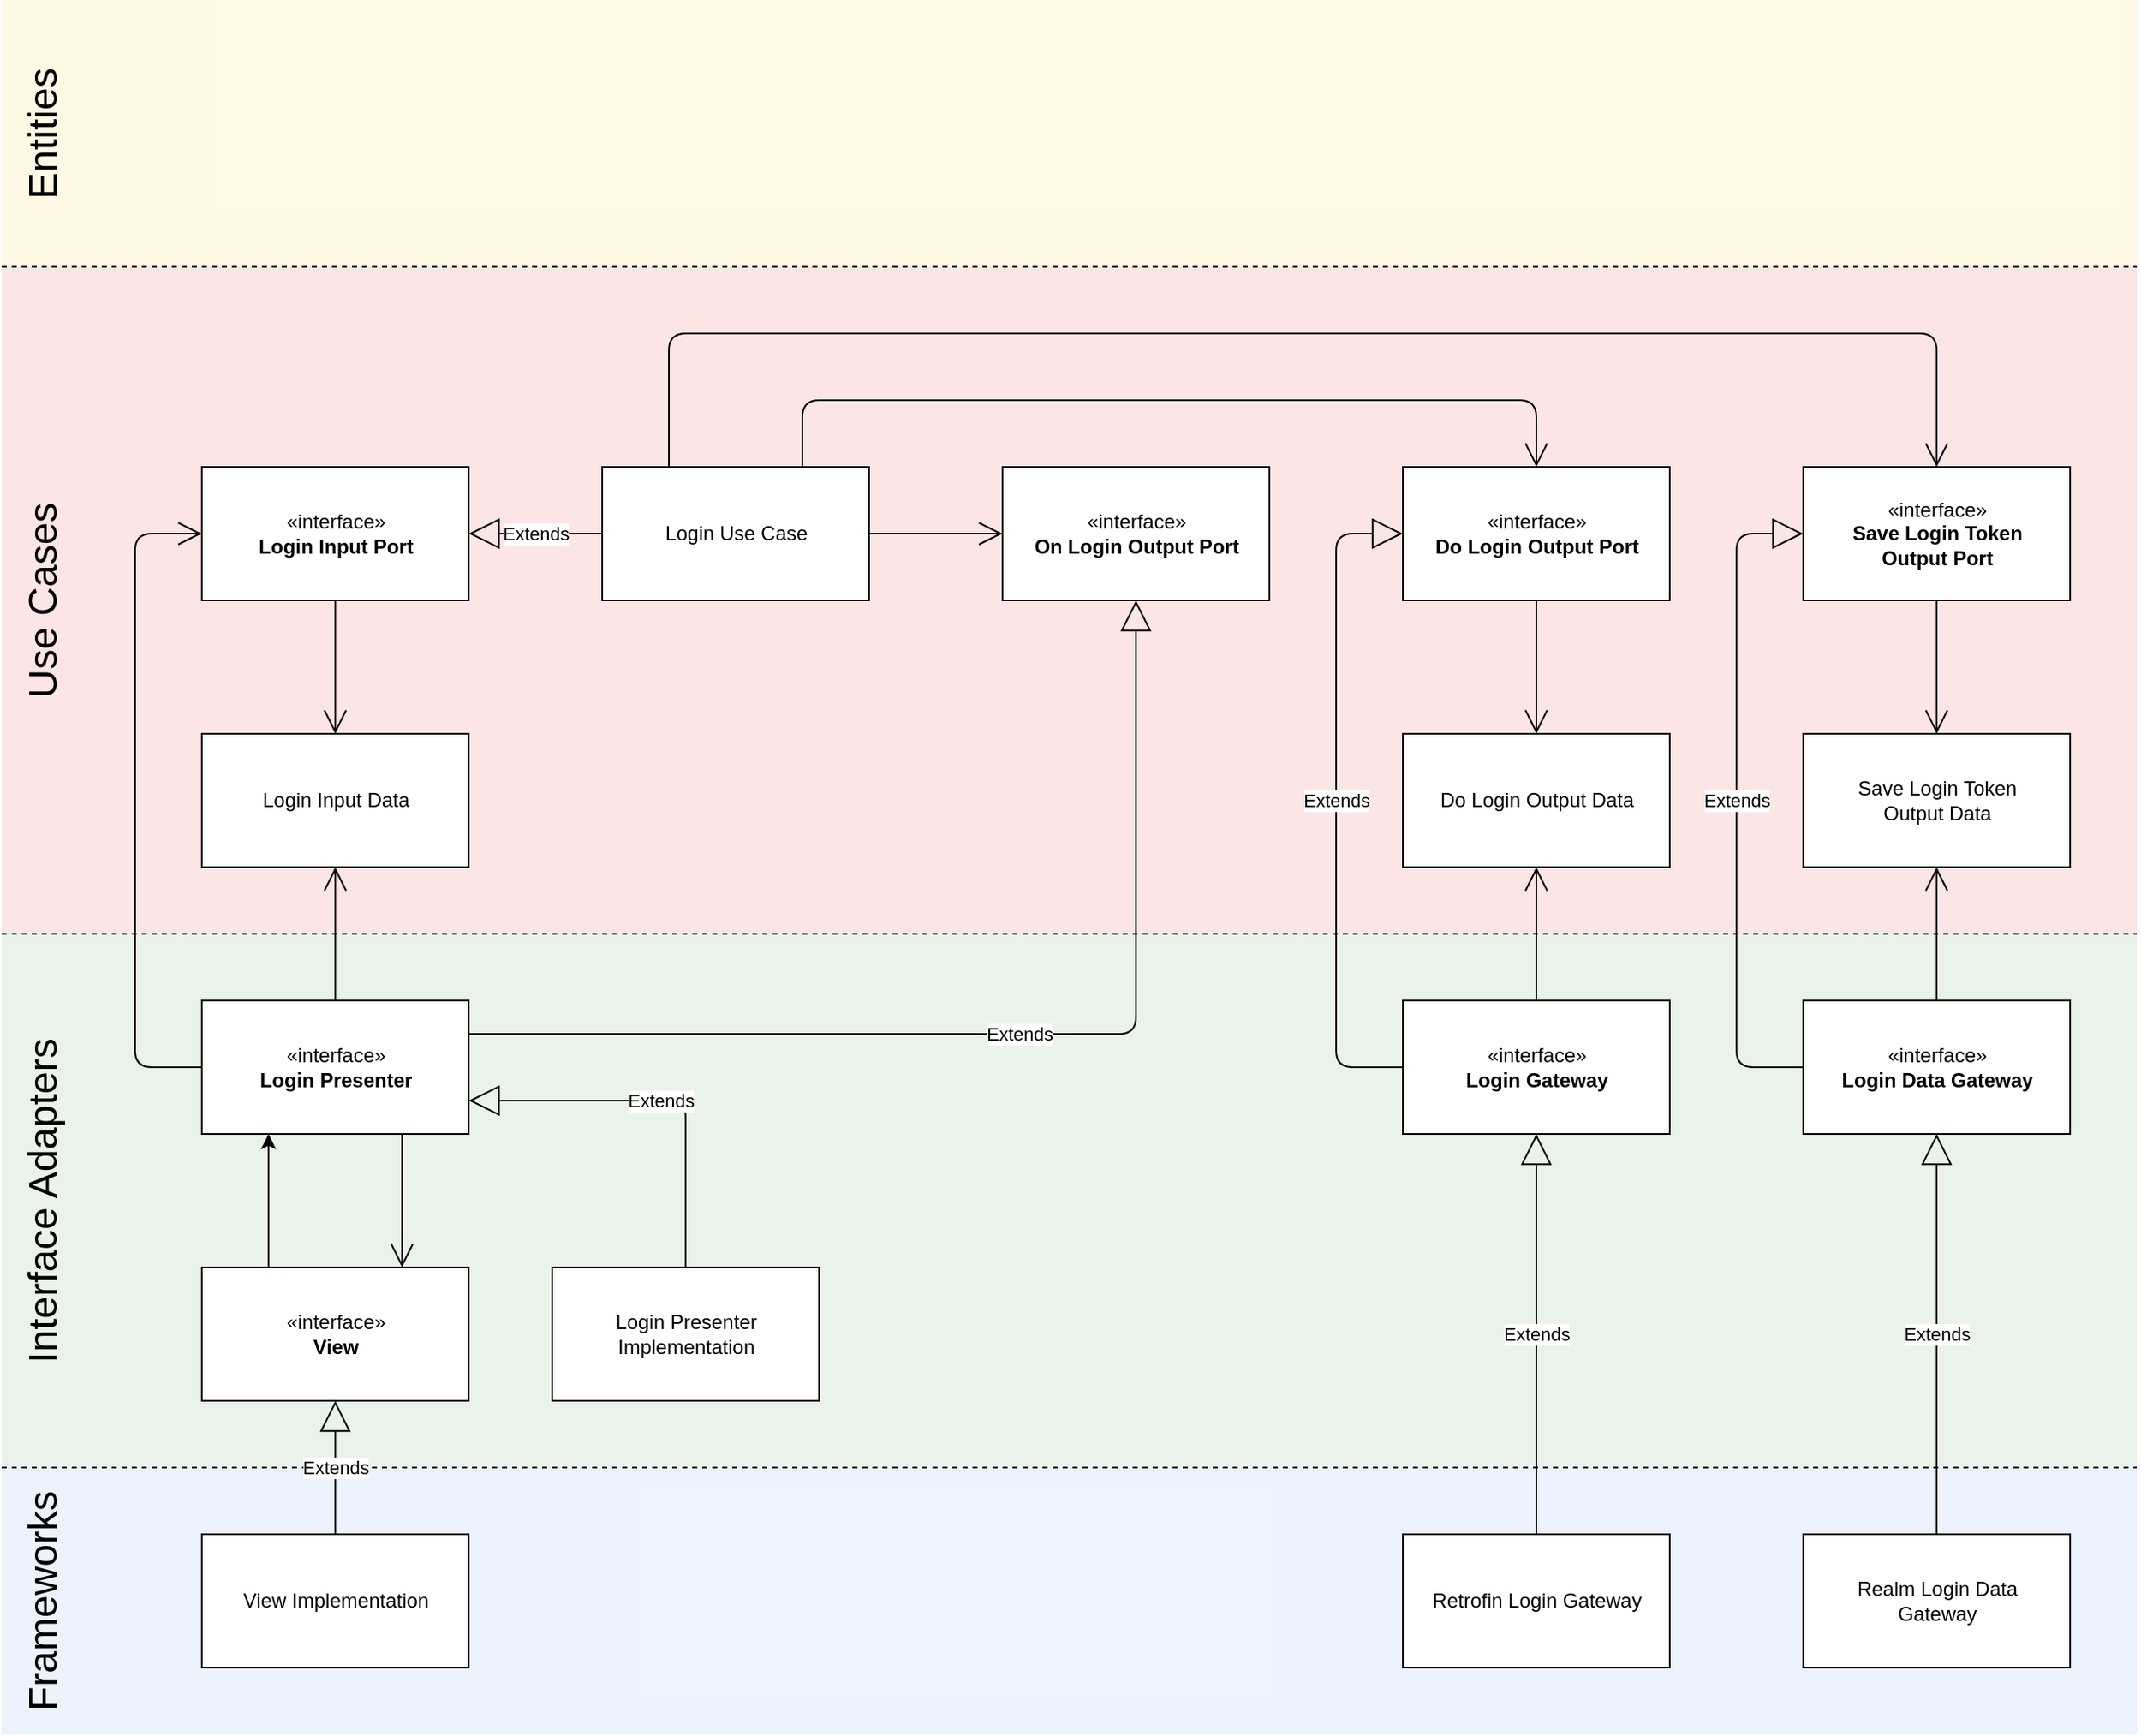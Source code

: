 <mxfile version="14.2.3" type="device"><diagram id="C5RBs43oDa-KdzZeNtuy" name="Page-1"><mxGraphModel dx="1892" dy="1178" grid="1" gridSize="10" guides="1" tooltips="1" connect="1" arrows="1" fold="1" page="1" pageScale="1" pageWidth="1920" pageHeight="1200" math="0" shadow="0"><root><mxCell id="WIyWlLk6GJQsqaUBKTNV-0"/><mxCell id="WIyWlLk6GJQsqaUBKTNV-1" parent="WIyWlLk6GJQsqaUBKTNV-0"/><mxCell id="klhKIIg2TK-vuq3G0jQl-57" value="" style="rounded=0;whiteSpace=wrap;html=1;opacity=50;fillColor=#dae8fc;strokeColor=none;" parent="WIyWlLk6GJQsqaUBKTNV-1" vertex="1"><mxGeometry y="880" width="1280" height="160" as="geometry"/></mxCell><mxCell id="klhKIIg2TK-vuq3G0jQl-56" value="" style="rounded=0;whiteSpace=wrap;html=1;opacity=50;fillColor=#d5e8d4;strokeColor=none;" parent="WIyWlLk6GJQsqaUBKTNV-1" vertex="1"><mxGeometry y="560" width="1280" height="320" as="geometry"/></mxCell><mxCell id="klhKIIg2TK-vuq3G0jQl-55" value="" style="rounded=0;whiteSpace=wrap;html=1;opacity=50;fillColor=#f8cecc;strokeColor=none;" parent="WIyWlLk6GJQsqaUBKTNV-1" vertex="1"><mxGeometry y="160" width="1280" height="400" as="geometry"/></mxCell><mxCell id="klhKIIg2TK-vuq3G0jQl-54" value="" style="rounded=0;whiteSpace=wrap;html=1;fillColor=#fff2cc;strokeColor=none;opacity=50;" parent="WIyWlLk6GJQsqaUBKTNV-1" vertex="1"><mxGeometry width="1280" height="160" as="geometry"/></mxCell><mxCell id="klhKIIg2TK-vuq3G0jQl-42" value="" style="endArrow=none;dashed=1;html=1;" parent="WIyWlLk6GJQsqaUBKTNV-1" edge="1"><mxGeometry width="50" height="50" relative="1" as="geometry"><mxPoint y="880" as="sourcePoint"/><mxPoint x="1280" y="880" as="targetPoint"/></mxGeometry></mxCell><mxCell id="klhKIIg2TK-vuq3G0jQl-19" value="" style="endArrow=none;dashed=1;html=1;" parent="WIyWlLk6GJQsqaUBKTNV-1" edge="1"><mxGeometry width="50" height="50" relative="1" as="geometry"><mxPoint y="560" as="sourcePoint"/><mxPoint x="1280" y="560" as="targetPoint"/></mxGeometry></mxCell><mxCell id="klhKIIg2TK-vuq3G0jQl-0" value="&lt;font style=&quot;font-size: 24px&quot;&gt;Entities&lt;/font&gt;" style="text;html=1;strokeColor=none;fillColor=none;align=center;verticalAlign=middle;whiteSpace=wrap;rounded=0;autosize=1;rotation=-90;" parent="WIyWlLk6GJQsqaUBKTNV-1" vertex="1"><mxGeometry x="-20" y="70" width="90" height="20" as="geometry"/></mxCell><mxCell id="klhKIIg2TK-vuq3G0jQl-1" value="" style="endArrow=none;dashed=1;html=1;" parent="WIyWlLk6GJQsqaUBKTNV-1" edge="1"><mxGeometry width="50" height="50" relative="1" as="geometry"><mxPoint y="160" as="sourcePoint"/><mxPoint x="1280" y="160" as="targetPoint"/></mxGeometry></mxCell><mxCell id="klhKIIg2TK-vuq3G0jQl-2" value="Login Use Case" style="html=1;" parent="WIyWlLk6GJQsqaUBKTNV-1" vertex="1"><mxGeometry x="360" y="280" width="160" height="80" as="geometry"/></mxCell><mxCell id="klhKIIg2TK-vuq3G0jQl-3" value="«interface»&lt;br&gt;&lt;b&gt;Login Input Port&lt;/b&gt;" style="html=1;" parent="WIyWlLk6GJQsqaUBKTNV-1" vertex="1"><mxGeometry x="120" y="280" width="160" height="80" as="geometry"/></mxCell><mxCell id="klhKIIg2TK-vuq3G0jQl-4" value="Extends" style="endArrow=block;endSize=16;endFill=0;html=1;exitX=0;exitY=0.5;exitDx=0;exitDy=0;entryX=1;entryY=0.5;entryDx=0;entryDy=0;" parent="WIyWlLk6GJQsqaUBKTNV-1" source="klhKIIg2TK-vuq3G0jQl-2" target="klhKIIg2TK-vuq3G0jQl-3" edge="1"><mxGeometry width="160" relative="1" as="geometry"><mxPoint x="240" y="460" as="sourcePoint"/><mxPoint x="400" y="460" as="targetPoint"/></mxGeometry></mxCell><mxCell id="klhKIIg2TK-vuq3G0jQl-5" value="Login Input Data" style="html=1;" parent="WIyWlLk6GJQsqaUBKTNV-1" vertex="1"><mxGeometry x="120" y="440" width="160" height="80" as="geometry"/></mxCell><mxCell id="klhKIIg2TK-vuq3G0jQl-7" value="" style="endArrow=open;endFill=1;endSize=12;html=1;exitX=0.5;exitY=1;exitDx=0;exitDy=0;entryX=0.5;entryY=0;entryDx=0;entryDy=0;" parent="WIyWlLk6GJQsqaUBKTNV-1" source="klhKIIg2TK-vuq3G0jQl-3" target="klhKIIg2TK-vuq3G0jQl-5" edge="1"><mxGeometry width="160" relative="1" as="geometry"><mxPoint x="360" y="460" as="sourcePoint"/><mxPoint x="520" y="460" as="targetPoint"/></mxGeometry></mxCell><mxCell id="klhKIIg2TK-vuq3G0jQl-8" value="«interface»&lt;br&gt;&lt;b&gt;Do Login Output Port&lt;/b&gt;" style="html=1;" parent="WIyWlLk6GJQsqaUBKTNV-1" vertex="1"><mxGeometry x="840" y="280" width="160" height="80" as="geometry"/></mxCell><mxCell id="klhKIIg2TK-vuq3G0jQl-9" value="Do Login Output Data" style="html=1;" parent="WIyWlLk6GJQsqaUBKTNV-1" vertex="1"><mxGeometry x="840" y="440" width="160" height="80" as="geometry"/></mxCell><mxCell id="klhKIIg2TK-vuq3G0jQl-10" value="" style="endArrow=open;endFill=1;endSize=12;html=1;exitX=0.5;exitY=1;exitDx=0;exitDy=0;entryX=0.5;entryY=0;entryDx=0;entryDy=0;" parent="WIyWlLk6GJQsqaUBKTNV-1" source="klhKIIg2TK-vuq3G0jQl-8" target="klhKIIg2TK-vuq3G0jQl-9" edge="1"><mxGeometry width="160" relative="1" as="geometry"><mxPoint x="600" y="510" as="sourcePoint"/><mxPoint x="760" y="510" as="targetPoint"/></mxGeometry></mxCell><mxCell id="klhKIIg2TK-vuq3G0jQl-13" value="Save Login Token&lt;br&gt;Output Data" style="html=1;" parent="WIyWlLk6GJQsqaUBKTNV-1" vertex="1"><mxGeometry x="1080" y="440" width="160" height="80" as="geometry"/></mxCell><mxCell id="klhKIIg2TK-vuq3G0jQl-16" value="«interface»&lt;br&gt;&lt;b&gt;Save Login Token&lt;br&gt;Output Port&lt;br&gt;&lt;/b&gt;" style="html=1;" parent="WIyWlLk6GJQsqaUBKTNV-1" vertex="1"><mxGeometry x="1080" y="280" width="160" height="80" as="geometry"/></mxCell><mxCell id="klhKIIg2TK-vuq3G0jQl-17" value="" style="endArrow=open;endFill=1;endSize=12;html=1;exitX=0.5;exitY=1;exitDx=0;exitDy=0;entryX=0.5;entryY=0;entryDx=0;entryDy=0;" parent="WIyWlLk6GJQsqaUBKTNV-1" source="klhKIIg2TK-vuq3G0jQl-16" target="klhKIIg2TK-vuq3G0jQl-13" edge="1"><mxGeometry width="160" relative="1" as="geometry"><mxPoint x="1300" y="370" as="sourcePoint"/><mxPoint x="1460" y="370" as="targetPoint"/></mxGeometry></mxCell><mxCell id="klhKIIg2TK-vuq3G0jQl-20" value="«interface»&lt;br&gt;&lt;b&gt;Login Presenter&lt;/b&gt;" style="html=1;" parent="WIyWlLk6GJQsqaUBKTNV-1" vertex="1"><mxGeometry x="120" y="600" width="160" height="80" as="geometry"/></mxCell><mxCell id="klhKIIg2TK-vuq3G0jQl-21" value="«interface»&lt;br&gt;&lt;b&gt;On Login Output Port&lt;/b&gt;" style="html=1;" parent="WIyWlLk6GJQsqaUBKTNV-1" vertex="1"><mxGeometry x="600" y="280" width="160" height="80" as="geometry"/></mxCell><mxCell id="klhKIIg2TK-vuq3G0jQl-22" value="" style="endArrow=open;endFill=1;endSize=12;html=1;exitX=1;exitY=0.5;exitDx=0;exitDy=0;entryX=0;entryY=0.5;entryDx=0;entryDy=0;" parent="WIyWlLk6GJQsqaUBKTNV-1" source="klhKIIg2TK-vuq3G0jQl-2" target="klhKIIg2TK-vuq3G0jQl-21" edge="1"><mxGeometry width="160" relative="1" as="geometry"><mxPoint x="520" y="440" as="sourcePoint"/><mxPoint x="680" y="440" as="targetPoint"/></mxGeometry></mxCell><mxCell id="klhKIIg2TK-vuq3G0jQl-25" value="" style="endArrow=open;endFill=1;endSize=12;html=1;exitX=0.75;exitY=0;exitDx=0;exitDy=0;entryX=0.5;entryY=0;entryDx=0;entryDy=0;" parent="WIyWlLk6GJQsqaUBKTNV-1" source="klhKIIg2TK-vuq3G0jQl-2" target="klhKIIg2TK-vuq3G0jQl-8" edge="1"><mxGeometry width="160" relative="1" as="geometry"><mxPoint x="500" y="240" as="sourcePoint"/><mxPoint x="660" y="240" as="targetPoint"/><Array as="points"><mxPoint x="480" y="240"/><mxPoint x="920" y="240"/></Array></mxGeometry></mxCell><mxCell id="klhKIIg2TK-vuq3G0jQl-26" value="" style="endArrow=open;endFill=1;endSize=12;html=1;exitX=0.25;exitY=0;exitDx=0;exitDy=0;entryX=0.5;entryY=0;entryDx=0;entryDy=0;" parent="WIyWlLk6GJQsqaUBKTNV-1" source="klhKIIg2TK-vuq3G0jQl-2" target="klhKIIg2TK-vuq3G0jQl-16" edge="1"><mxGeometry width="160" relative="1" as="geometry"><mxPoint x="400" y="220" as="sourcePoint"/><mxPoint x="560" y="220" as="targetPoint"/><Array as="points"><mxPoint x="400" y="200"/><mxPoint x="1160" y="200"/></Array></mxGeometry></mxCell><mxCell id="klhKIIg2TK-vuq3G0jQl-27" value="«interface»&lt;br&gt;&lt;b&gt;Login Gateway&lt;/b&gt;" style="html=1;" parent="WIyWlLk6GJQsqaUBKTNV-1" vertex="1"><mxGeometry x="840" y="600" width="160" height="80" as="geometry"/></mxCell><mxCell id="klhKIIg2TK-vuq3G0jQl-28" value="Extends" style="endArrow=block;endSize=16;endFill=0;html=1;exitX=0;exitY=0.5;exitDx=0;exitDy=0;entryX=0;entryY=0.5;entryDx=0;entryDy=0;" parent="WIyWlLk6GJQsqaUBKTNV-1" source="klhKIIg2TK-vuq3G0jQl-27" target="klhKIIg2TK-vuq3G0jQl-8" edge="1"><mxGeometry width="160" relative="1" as="geometry"><mxPoint x="660" y="620" as="sourcePoint"/><mxPoint x="820" y="620" as="targetPoint"/><Array as="points"><mxPoint x="800" y="640"/><mxPoint x="800" y="560"/><mxPoint x="800" y="320"/></Array></mxGeometry></mxCell><mxCell id="klhKIIg2TK-vuq3G0jQl-29" value="«interface»&lt;br&gt;&lt;b&gt;Login Data Gateway&lt;/b&gt;" style="html=1;" parent="WIyWlLk6GJQsqaUBKTNV-1" vertex="1"><mxGeometry x="1080" y="600" width="160" height="80" as="geometry"/></mxCell><mxCell id="klhKIIg2TK-vuq3G0jQl-30" value="Extends" style="endArrow=block;endSize=16;endFill=0;html=1;exitX=0;exitY=0.5;exitDx=0;exitDy=0;entryX=0;entryY=0.5;entryDx=0;entryDy=0;" parent="WIyWlLk6GJQsqaUBKTNV-1" source="klhKIIg2TK-vuq3G0jQl-29" target="klhKIIg2TK-vuq3G0jQl-16" edge="1"><mxGeometry width="160" relative="1" as="geometry"><mxPoint x="1320" y="590" as="sourcePoint"/><mxPoint x="1480" y="590" as="targetPoint"/><Array as="points"><mxPoint x="1040" y="640"/><mxPoint x="1040" y="560"/><mxPoint x="1040" y="320"/></Array></mxGeometry></mxCell><mxCell id="klhKIIg2TK-vuq3G0jQl-32" value="" style="endArrow=open;endFill=1;endSize=12;html=1;exitX=0.5;exitY=0;exitDx=0;exitDy=0;entryX=0.5;entryY=1;entryDx=0;entryDy=0;" parent="WIyWlLk6GJQsqaUBKTNV-1" source="klhKIIg2TK-vuq3G0jQl-20" target="klhKIIg2TK-vuq3G0jQl-5" edge="1"><mxGeometry width="160" relative="1" as="geometry"><mxPoint x="300" y="740" as="sourcePoint"/><mxPoint x="460" y="740" as="targetPoint"/></mxGeometry></mxCell><mxCell id="klhKIIg2TK-vuq3G0jQl-35" value="" style="endArrow=open;endFill=1;endSize=12;html=1;exitX=0.5;exitY=0;exitDx=0;exitDy=0;entryX=0.5;entryY=1;entryDx=0;entryDy=0;" parent="WIyWlLk6GJQsqaUBKTNV-1" source="klhKIIg2TK-vuq3G0jQl-27" target="klhKIIg2TK-vuq3G0jQl-9" edge="1"><mxGeometry width="160" relative="1" as="geometry"><mxPoint x="890" y="790" as="sourcePoint"/><mxPoint x="1050" y="790" as="targetPoint"/></mxGeometry></mxCell><mxCell id="klhKIIg2TK-vuq3G0jQl-36" value="" style="endArrow=open;endFill=1;endSize=12;html=1;exitX=0.5;exitY=0;exitDx=0;exitDy=0;entryX=0.5;entryY=1;entryDx=0;entryDy=0;" parent="WIyWlLk6GJQsqaUBKTNV-1" source="klhKIIg2TK-vuq3G0jQl-29" target="klhKIIg2TK-vuq3G0jQl-13" edge="1"><mxGeometry width="160" relative="1" as="geometry"><mxPoint x="1180" y="770" as="sourcePoint"/><mxPoint x="1340" y="770" as="targetPoint"/></mxGeometry></mxCell><mxCell id="klhKIIg2TK-vuq3G0jQl-37" value="«interface»&lt;br&gt;&lt;b&gt;View&lt;/b&gt;" style="html=1;" parent="WIyWlLk6GJQsqaUBKTNV-1" vertex="1"><mxGeometry x="120" y="760" width="160" height="80" as="geometry"/></mxCell><mxCell id="klhKIIg2TK-vuq3G0jQl-38" value="Login Presenter&lt;br&gt;Implementation" style="html=1;" parent="WIyWlLk6GJQsqaUBKTNV-1" vertex="1"><mxGeometry x="330" y="760" width="160" height="80" as="geometry"/></mxCell><mxCell id="klhKIIg2TK-vuq3G0jQl-43" value="View Implementation" style="html=1;" parent="WIyWlLk6GJQsqaUBKTNV-1" vertex="1"><mxGeometry x="120" y="920" width="160" height="80" as="geometry"/></mxCell><mxCell id="klhKIIg2TK-vuq3G0jQl-44" value="Extends" style="endArrow=block;endSize=16;endFill=0;html=1;exitX=0.5;exitY=0;exitDx=0;exitDy=0;entryX=0.5;entryY=1;entryDx=0;entryDy=0;" parent="WIyWlLk6GJQsqaUBKTNV-1" source="klhKIIg2TK-vuq3G0jQl-43" target="klhKIIg2TK-vuq3G0jQl-37" edge="1"><mxGeometry width="160" relative="1" as="geometry"><mxPoint x="330" y="1010" as="sourcePoint"/><mxPoint x="490" y="1010" as="targetPoint"/></mxGeometry></mxCell><mxCell id="klhKIIg2TK-vuq3G0jQl-45" value="Retrofin Login&amp;nbsp;Gateway" style="html=1;" parent="WIyWlLk6GJQsqaUBKTNV-1" vertex="1"><mxGeometry x="840" y="920" width="160" height="80" as="geometry"/></mxCell><mxCell id="klhKIIg2TK-vuq3G0jQl-47" value="Extends" style="endArrow=block;endSize=16;endFill=0;html=1;exitX=0.5;exitY=0;exitDx=0;exitDy=0;entryX=0.5;entryY=1;entryDx=0;entryDy=0;" parent="WIyWlLk6GJQsqaUBKTNV-1" source="klhKIIg2TK-vuq3G0jQl-45" target="klhKIIg2TK-vuq3G0jQl-27" edge="1"><mxGeometry width="160" relative="1" as="geometry"><mxPoint x="890" y="800" as="sourcePoint"/><mxPoint x="1050" y="800" as="targetPoint"/></mxGeometry></mxCell><mxCell id="klhKIIg2TK-vuq3G0jQl-48" value="Realm Login Data&lt;br&gt;Gateway" style="html=1;" parent="WIyWlLk6GJQsqaUBKTNV-1" vertex="1"><mxGeometry x="1080" y="920" width="160" height="80" as="geometry"/></mxCell><mxCell id="klhKIIg2TK-vuq3G0jQl-50" value="Extends" style="endArrow=block;endSize=16;endFill=0;html=1;exitX=0.5;exitY=0;exitDx=0;exitDy=0;entryX=0.5;entryY=1;entryDx=0;entryDy=0;" parent="WIyWlLk6GJQsqaUBKTNV-1" source="klhKIIg2TK-vuq3G0jQl-48" target="klhKIIg2TK-vuq3G0jQl-29" edge="1"><mxGeometry width="160" relative="1" as="geometry"><mxPoint x="1170" y="760" as="sourcePoint"/><mxPoint x="1330" y="760" as="targetPoint"/></mxGeometry></mxCell><mxCell id="klhKIIg2TK-vuq3G0jQl-51" value="&lt;font style=&quot;font-size: 24px&quot;&gt;Interface Adapters&lt;/font&gt;" style="text;html=1;strokeColor=none;fillColor=none;align=center;verticalAlign=middle;whiteSpace=wrap;rounded=0;autosize=1;rotation=-90;" parent="WIyWlLk6GJQsqaUBKTNV-1" vertex="1"><mxGeometry x="-80" y="710" width="210" height="20" as="geometry"/></mxCell><mxCell id="klhKIIg2TK-vuq3G0jQl-52" value="&lt;font style=&quot;font-size: 24px&quot;&gt;Use Cases&lt;/font&gt;" style="text;html=1;strokeColor=none;fillColor=none;align=center;verticalAlign=middle;whiteSpace=wrap;rounded=0;autosize=1;rotation=-90;" parent="WIyWlLk6GJQsqaUBKTNV-1" vertex="1"><mxGeometry x="-40" y="350" width="130" height="20" as="geometry"/></mxCell><mxCell id="klhKIIg2TK-vuq3G0jQl-53" value="&lt;font style=&quot;font-size: 24px&quot;&gt;Frameworks&lt;/font&gt;" style="text;html=1;strokeColor=none;fillColor=none;align=center;verticalAlign=middle;whiteSpace=wrap;rounded=0;autosize=1;rotation=-90;" parent="WIyWlLk6GJQsqaUBKTNV-1" vertex="1"><mxGeometry x="-50" y="950" width="150" height="20" as="geometry"/></mxCell><mxCell id="klhKIIg2TK-vuq3G0jQl-58" value="" style="endArrow=classic;html=1;entryX=0.25;entryY=1;entryDx=0;entryDy=0;exitX=0.25;exitY=0;exitDx=0;exitDy=0;" parent="WIyWlLk6GJQsqaUBKTNV-1" source="klhKIIg2TK-vuq3G0jQl-37" target="klhKIIg2TK-vuq3G0jQl-20" edge="1"><mxGeometry width="50" height="50" relative="1" as="geometry"><mxPoint x="40" y="730" as="sourcePoint"/><mxPoint x="90" y="680" as="targetPoint"/></mxGeometry></mxCell><mxCell id="klhKIIg2TK-vuq3G0jQl-59" value="" style="endArrow=open;endFill=1;endSize=12;html=1;exitX=0.75;exitY=1;exitDx=0;exitDy=0;entryX=0.75;entryY=0;entryDx=0;entryDy=0;" parent="WIyWlLk6GJQsqaUBKTNV-1" source="klhKIIg2TK-vuq3G0jQl-20" target="klhKIIg2TK-vuq3G0jQl-37" edge="1"><mxGeometry width="160" relative="1" as="geometry"><mxPoint x="350" y="690" as="sourcePoint"/><mxPoint x="510" y="690" as="targetPoint"/></mxGeometry></mxCell><mxCell id="klhKIIg2TK-vuq3G0jQl-60" value="Extends" style="endArrow=block;endSize=16;endFill=0;html=1;exitX=0.5;exitY=0;exitDx=0;exitDy=0;entryX=1;entryY=0.75;entryDx=0;entryDy=0;" parent="WIyWlLk6GJQsqaUBKTNV-1" source="klhKIIg2TK-vuq3G0jQl-38" target="klhKIIg2TK-vuq3G0jQl-20" edge="1"><mxGeometry width="160" relative="1" as="geometry"><mxPoint x="420" y="650" as="sourcePoint"/><mxPoint x="580" y="650" as="targetPoint"/><Array as="points"><mxPoint x="410" y="660"/></Array></mxGeometry></mxCell><mxCell id="klhKIIg2TK-vuq3G0jQl-61" value="Extends" style="endArrow=block;endSize=16;endFill=0;html=1;exitX=1;exitY=0.25;exitDx=0;exitDy=0;entryX=0.5;entryY=1;entryDx=0;entryDy=0;" parent="WIyWlLk6GJQsqaUBKTNV-1" source="klhKIIg2TK-vuq3G0jQl-20" target="klhKIIg2TK-vuq3G0jQl-21" edge="1"><mxGeometry width="160" relative="1" as="geometry"><mxPoint x="490" y="440" as="sourcePoint"/><mxPoint x="650" y="440" as="targetPoint"/><Array as="points"><mxPoint x="680" y="620"/></Array></mxGeometry></mxCell><mxCell id="klhKIIg2TK-vuq3G0jQl-62" value="" style="endArrow=open;endFill=1;endSize=12;html=1;exitX=0;exitY=0.5;exitDx=0;exitDy=0;entryX=0;entryY=0.5;entryDx=0;entryDy=0;" parent="WIyWlLk6GJQsqaUBKTNV-1" source="klhKIIg2TK-vuq3G0jQl-20" target="klhKIIg2TK-vuq3G0jQl-3" edge="1"><mxGeometry width="160" relative="1" as="geometry"><mxPoint x="10" y="480" as="sourcePoint"/><mxPoint x="170" y="480" as="targetPoint"/><Array as="points"><mxPoint x="80" y="640"/><mxPoint x="80" y="320"/></Array></mxGeometry></mxCell></root></mxGraphModel></diagram></mxfile>